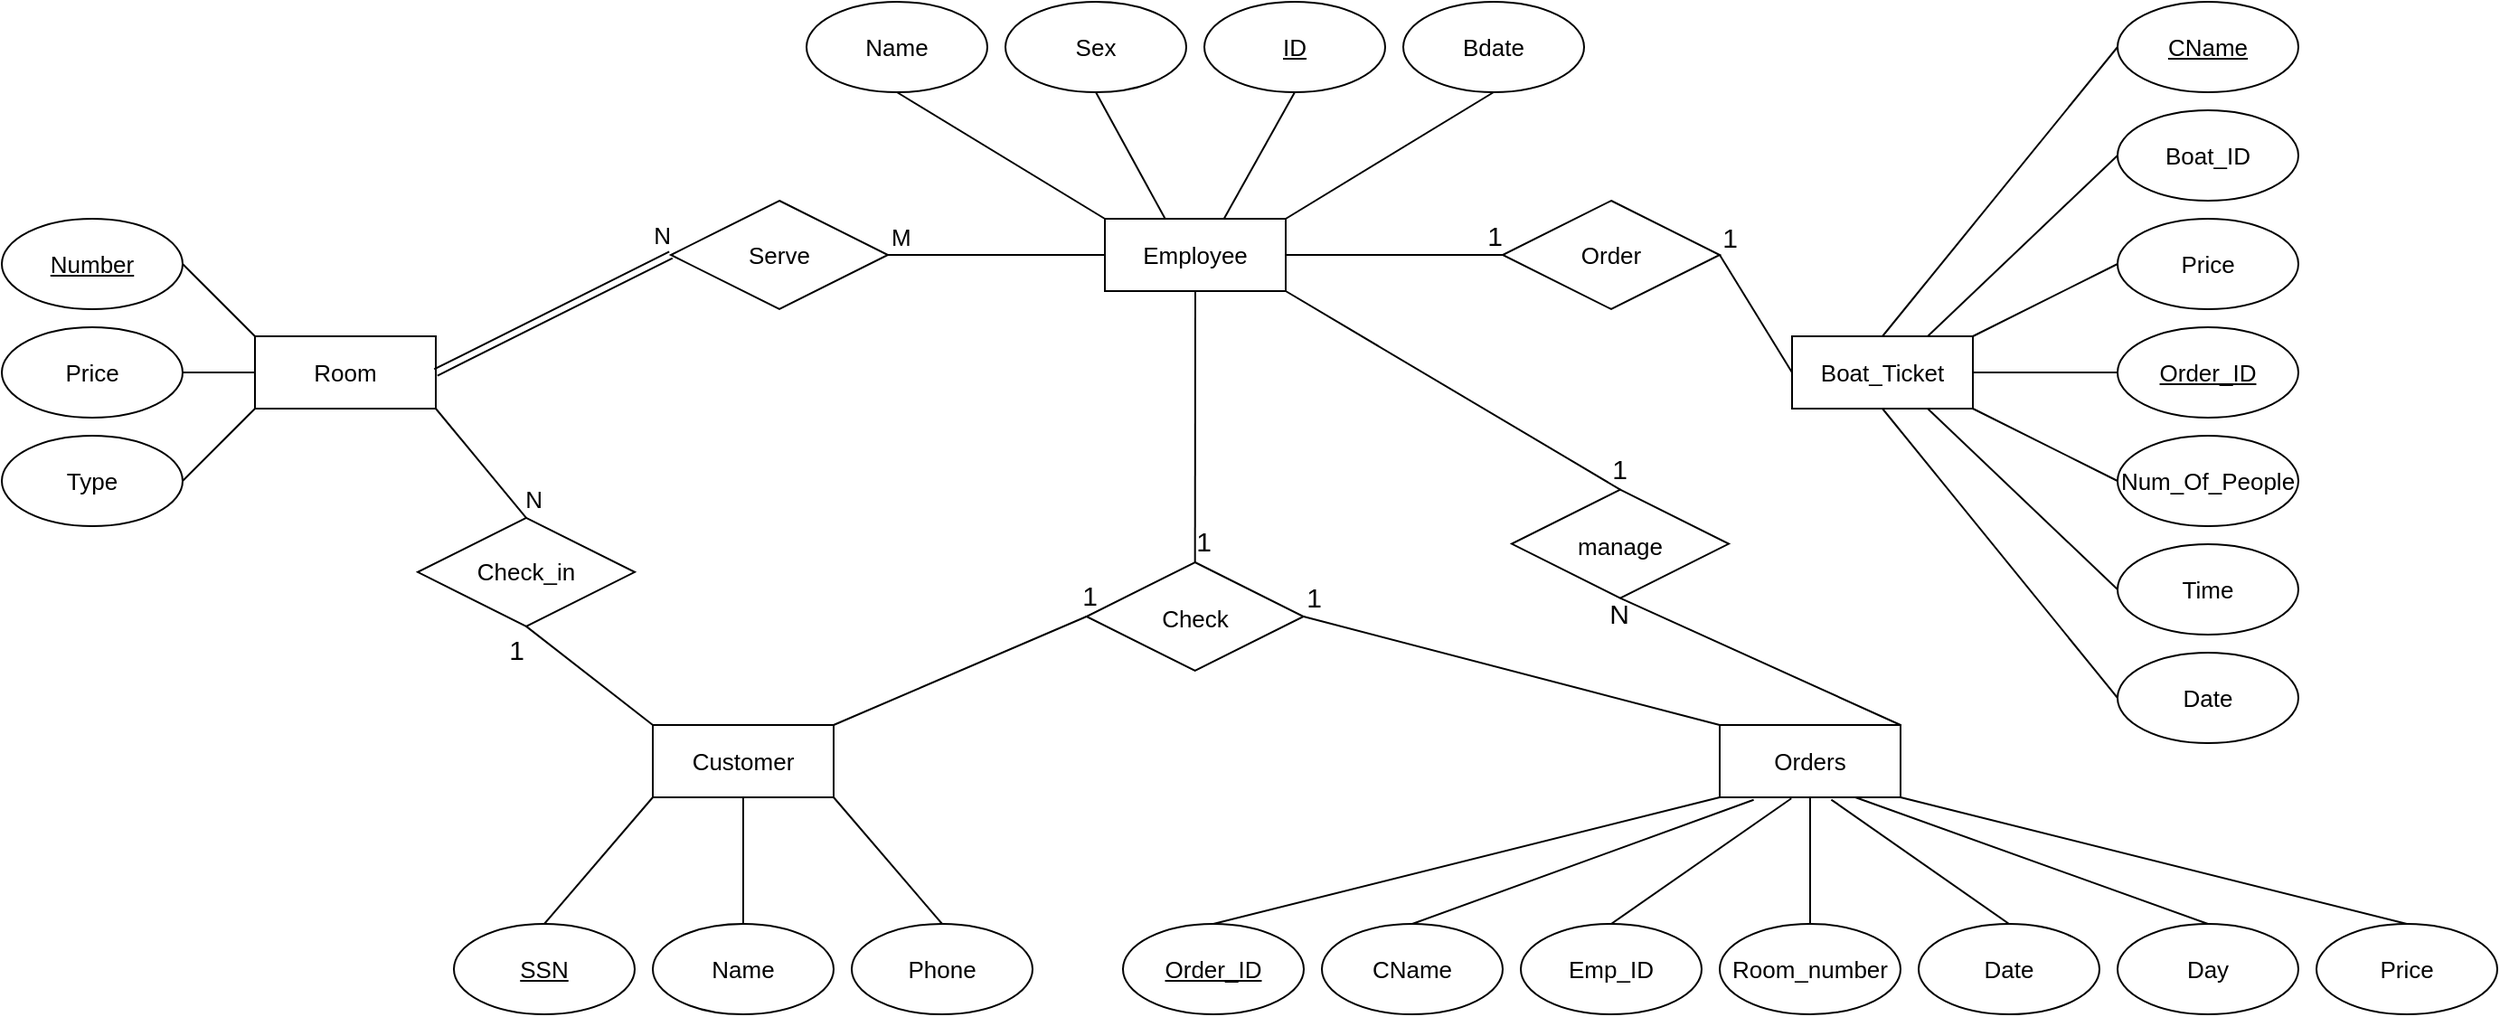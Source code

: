 <mxfile version="20.5.0" type="device"><diagram id="R2lEEEUBdFMjLlhIrx00" name="Page-1"><mxGraphModel dx="2148" dy="684" grid="1" gridSize="10" guides="1" tooltips="1" connect="1" arrows="1" fold="1" page="1" pageScale="1" pageWidth="850" pageHeight="1100" math="0" shadow="0" extFonts="Permanent Marker^https://fonts.googleapis.com/css?family=Permanent+Marker"><root><mxCell id="0"/><mxCell id="1" parent="0"/><mxCell id="vb70NIMnc1QwWpWT0jea-2" value="Customer" style="whiteSpace=wrap;html=1;align=center;fontSize=13;" parent="1" vertex="1"><mxGeometry x="140" y="520" width="100" height="40" as="geometry"/></mxCell><mxCell id="vb70NIMnc1QwWpWT0jea-3" value="Orders" style="whiteSpace=wrap;html=1;align=center;fontSize=13;" parent="1" vertex="1"><mxGeometry x="730" y="520" width="100" height="40" as="geometry"/></mxCell><mxCell id="vb70NIMnc1QwWpWT0jea-4" value="Boat_Ticket" style="whiteSpace=wrap;html=1;align=center;fontSize=13;" parent="1" vertex="1"><mxGeometry x="770" y="305" width="100" height="40" as="geometry"/></mxCell><mxCell id="vb70NIMnc1QwWpWT0jea-5" value="Room" style="whiteSpace=wrap;html=1;align=center;fontSize=13;" parent="1" vertex="1"><mxGeometry x="-80" y="305" width="100" height="40" as="geometry"/></mxCell><mxCell id="vb70NIMnc1QwWpWT0jea-6" value="Employee" style="whiteSpace=wrap;html=1;align=center;fontSize=13;" parent="1" vertex="1"><mxGeometry x="390" y="240" width="100" height="40" as="geometry"/></mxCell><mxCell id="vb70NIMnc1QwWpWT0jea-12" value="Name" style="ellipse;whiteSpace=wrap;html=1;align=center;fontSize=13;" parent="1" vertex="1"><mxGeometry x="140" y="630" width="100" height="50" as="geometry"/></mxCell><mxCell id="vb70NIMnc1QwWpWT0jea-13" value="&lt;u style=&quot;font-size: 13px;&quot;&gt;SSN&lt;/u&gt;" style="ellipse;whiteSpace=wrap;html=1;align=center;fontSize=13;" parent="1" vertex="1"><mxGeometry x="30" y="630" width="100" height="50" as="geometry"/></mxCell><mxCell id="vb70NIMnc1QwWpWT0jea-15" value="Phone" style="ellipse;whiteSpace=wrap;html=1;align=center;fontSize=13;" parent="1" vertex="1"><mxGeometry x="250" y="630" width="100" height="50" as="geometry"/></mxCell><mxCell id="vb70NIMnc1QwWpWT0jea-17" value="Name" style="ellipse;whiteSpace=wrap;html=1;align=center;fontSize=13;" parent="1" vertex="1"><mxGeometry x="225" y="120" width="100" height="50" as="geometry"/></mxCell><mxCell id="vb70NIMnc1QwWpWT0jea-18" value="Sex" style="ellipse;whiteSpace=wrap;html=1;align=center;fontSize=13;" parent="1" vertex="1"><mxGeometry x="335" y="120" width="100" height="50" as="geometry"/></mxCell><mxCell id="vb70NIMnc1QwWpWT0jea-19" value="&lt;u style=&quot;font-size: 13px;&quot;&gt;ID&lt;/u&gt;" style="ellipse;whiteSpace=wrap;html=1;align=center;fontSize=13;" parent="1" vertex="1"><mxGeometry x="445" y="120" width="100" height="50" as="geometry"/></mxCell><mxCell id="vb70NIMnc1QwWpWT0jea-20" value="Bdate" style="ellipse;whiteSpace=wrap;html=1;align=center;fontSize=13;" parent="1" vertex="1"><mxGeometry x="555" y="120" width="100" height="50" as="geometry"/></mxCell><mxCell id="vb70NIMnc1QwWpWT0jea-21" value="Type" style="ellipse;whiteSpace=wrap;html=1;align=center;fontSize=13;" parent="1" vertex="1"><mxGeometry x="-220" y="360" width="100" height="50" as="geometry"/></mxCell><mxCell id="vb70NIMnc1QwWpWT0jea-22" value="Price" style="ellipse;whiteSpace=wrap;html=1;align=center;fontSize=13;" parent="1" vertex="1"><mxGeometry x="-220" y="300" width="100" height="50" as="geometry"/></mxCell><mxCell id="vb70NIMnc1QwWpWT0jea-23" value="&lt;u style=&quot;font-size: 13px;&quot;&gt;Number&lt;/u&gt;" style="ellipse;whiteSpace=wrap;html=1;align=center;fontSize=13;" parent="1" vertex="1"><mxGeometry x="-220" y="240" width="100" height="50" as="geometry"/></mxCell><mxCell id="vb70NIMnc1QwWpWT0jea-24" value="Day" style="ellipse;whiteSpace=wrap;html=1;align=center;fontSize=13;" parent="1" vertex="1"><mxGeometry x="950" y="630" width="100" height="50" as="geometry"/></mxCell><mxCell id="vb70NIMnc1QwWpWT0jea-25" value="Date" style="ellipse;whiteSpace=wrap;html=1;align=center;fontSize=13;" parent="1" vertex="1"><mxGeometry x="840" y="630" width="100" height="50" as="geometry"/></mxCell><mxCell id="vb70NIMnc1QwWpWT0jea-26" value="Room_number" style="ellipse;whiteSpace=wrap;html=1;align=center;fontSize=13;" parent="1" vertex="1"><mxGeometry x="730" y="630" width="100" height="50" as="geometry"/></mxCell><mxCell id="vb70NIMnc1QwWpWT0jea-27" value="Emp_ID" style="ellipse;whiteSpace=wrap;html=1;align=center;fontSize=13;" parent="1" vertex="1"><mxGeometry x="620" y="630" width="100" height="50" as="geometry"/></mxCell><mxCell id="vb70NIMnc1QwWpWT0jea-28" value="CName" style="ellipse;whiteSpace=wrap;html=1;align=center;fontSize=13;" parent="1" vertex="1"><mxGeometry x="510" y="630" width="100" height="50" as="geometry"/></mxCell><mxCell id="vb70NIMnc1QwWpWT0jea-29" value="Price" style="ellipse;whiteSpace=wrap;html=1;align=center;fontSize=13;" parent="1" vertex="1"><mxGeometry x="950" y="240" width="100" height="50" as="geometry"/></mxCell><mxCell id="vb70NIMnc1QwWpWT0jea-30" value="Time" style="ellipse;whiteSpace=wrap;html=1;align=center;fontSize=13;" parent="1" vertex="1"><mxGeometry x="950" y="420" width="100" height="50" as="geometry"/></mxCell><mxCell id="vb70NIMnc1QwWpWT0jea-31" value="Date" style="ellipse;whiteSpace=wrap;html=1;align=center;fontSize=13;" parent="1" vertex="1"><mxGeometry x="950" y="480" width="100" height="50" as="geometry"/></mxCell><mxCell id="vb70NIMnc1QwWpWT0jea-32" value="Boat_ID" style="ellipse;whiteSpace=wrap;html=1;align=center;fontSize=13;" parent="1" vertex="1"><mxGeometry x="950" y="180" width="100" height="50" as="geometry"/></mxCell><mxCell id="vb70NIMnc1QwWpWT0jea-33" value="Num_Of_People" style="ellipse;whiteSpace=wrap;html=1;align=center;fontSize=13;" parent="1" vertex="1"><mxGeometry x="950" y="360" width="100" height="50" as="geometry"/></mxCell><mxCell id="vb70NIMnc1QwWpWT0jea-40" value="&lt;u style=&quot;font-size: 13px;&quot;&gt;Order_ID&lt;/u&gt;" style="ellipse;whiteSpace=wrap;html=1;align=center;fontSize=13;" parent="1" vertex="1"><mxGeometry x="400" y="630" width="100" height="50" as="geometry"/></mxCell><mxCell id="vb70NIMnc1QwWpWT0jea-44" value="" style="endArrow=none;html=1;rounded=0;entryX=0.5;entryY=1;entryDx=0;entryDy=0;exitX=0.332;exitY=-0.005;exitDx=0;exitDy=0;exitPerimeter=0;fontSize=13;" parent="1" source="vb70NIMnc1QwWpWT0jea-6" target="vb70NIMnc1QwWpWT0jea-18" edge="1"><mxGeometry width="50" height="50" relative="1" as="geometry"><mxPoint x="240" y="280" as="sourcePoint"/><mxPoint x="290" y="230" as="targetPoint"/></mxGeometry></mxCell><mxCell id="vb70NIMnc1QwWpWT0jea-45" value="" style="endArrow=none;html=1;rounded=0;entryX=0.5;entryY=1;entryDx=0;entryDy=0;exitX=0;exitY=0;exitDx=0;exitDy=0;fontSize=13;" parent="1" source="vb70NIMnc1QwWpWT0jea-6" target="vb70NIMnc1QwWpWT0jea-17" edge="1"><mxGeometry width="50" height="50" relative="1" as="geometry"><mxPoint x="240" y="280" as="sourcePoint"/><mxPoint x="290" y="230" as="targetPoint"/></mxGeometry></mxCell><mxCell id="vb70NIMnc1QwWpWT0jea-46" value="" style="endArrow=none;html=1;rounded=0;entryX=0.5;entryY=1;entryDx=0;entryDy=0;exitX=1;exitY=0;exitDx=0;exitDy=0;fontSize=13;" parent="1" source="vb70NIMnc1QwWpWT0jea-6" target="vb70NIMnc1QwWpWT0jea-20" edge="1"><mxGeometry width="50" height="50" relative="1" as="geometry"><mxPoint x="450" y="250" as="sourcePoint"/><mxPoint x="450" y="180" as="targetPoint"/></mxGeometry></mxCell><mxCell id="vb70NIMnc1QwWpWT0jea-47" value="" style="endArrow=none;html=1;rounded=0;entryX=0.5;entryY=1;entryDx=0;entryDy=0;exitX=0.66;exitY=-0.005;exitDx=0;exitDy=0;exitPerimeter=0;fontSize=13;" parent="1" source="vb70NIMnc1QwWpWT0jea-6" target="vb70NIMnc1QwWpWT0jea-19" edge="1"><mxGeometry width="50" height="50" relative="1" as="geometry"><mxPoint x="460" y="260" as="sourcePoint"/><mxPoint x="460" y="190" as="targetPoint"/></mxGeometry></mxCell><mxCell id="vb70NIMnc1QwWpWT0jea-49" value="" style="endArrow=none;html=1;rounded=0;exitX=0.5;exitY=0;exitDx=0;exitDy=0;entryX=0.5;entryY=1;entryDx=0;entryDy=0;fontSize=13;" parent="1" source="vb70NIMnc1QwWpWT0jea-12" target="vb70NIMnc1QwWpWT0jea-2" edge="1"><mxGeometry width="50" height="50" relative="1" as="geometry"><mxPoint x="210" y="610" as="sourcePoint"/><mxPoint x="210" y="540" as="targetPoint"/></mxGeometry></mxCell><mxCell id="vb70NIMnc1QwWpWT0jea-50" value="" style="endArrow=none;html=1;rounded=0;entryX=0;entryY=1;entryDx=0;entryDy=0;exitX=0.5;exitY=0;exitDx=0;exitDy=0;fontSize=13;" parent="1" source="vb70NIMnc1QwWpWT0jea-13" target="vb70NIMnc1QwWpWT0jea-2" edge="1"><mxGeometry width="50" height="50" relative="1" as="geometry"><mxPoint x="185" y="610" as="sourcePoint"/><mxPoint x="100" y="540" as="targetPoint"/></mxGeometry></mxCell><mxCell id="vb70NIMnc1QwWpWT0jea-52" value="" style="endArrow=none;html=1;rounded=0;entryX=1;entryY=1;entryDx=0;entryDy=0;exitX=0.5;exitY=0;exitDx=0;exitDy=0;fontSize=13;" parent="1" source="vb70NIMnc1QwWpWT0jea-15" target="vb70NIMnc1QwWpWT0jea-2" edge="1"><mxGeometry width="50" height="50" relative="1" as="geometry"><mxPoint x="235" y="610" as="sourcePoint"/><mxPoint x="320" y="540" as="targetPoint"/></mxGeometry></mxCell><mxCell id="vb70NIMnc1QwWpWT0jea-53" value="" style="endArrow=none;html=1;rounded=0;entryX=0;entryY=1;entryDx=0;entryDy=0;exitX=0.5;exitY=0;exitDx=0;exitDy=0;fontSize=13;" parent="1" source="vb70NIMnc1QwWpWT0jea-40" target="vb70NIMnc1QwWpWT0jea-3" edge="1"><mxGeometry width="50" height="50" relative="1" as="geometry"><mxPoint x="655" y="600" as="sourcePoint"/><mxPoint x="485" y="560" as="targetPoint"/></mxGeometry></mxCell><mxCell id="vb70NIMnc1QwWpWT0jea-54" value="" style="endArrow=none;html=1;rounded=0;entryX=0.396;entryY=1.015;entryDx=0;entryDy=0;exitX=0.5;exitY=0;exitDx=0;exitDy=0;entryPerimeter=0;fontSize=13;" parent="1" source="vb70NIMnc1QwWpWT0jea-27" target="vb70NIMnc1QwWpWT0jea-3" edge="1"><mxGeometry width="50" height="50" relative="1" as="geometry"><mxPoint x="705" y="600" as="sourcePoint"/><mxPoint x="705" y="560" as="targetPoint"/></mxGeometry></mxCell><mxCell id="vb70NIMnc1QwWpWT0jea-55" value="" style="endArrow=none;html=1;rounded=0;entryX=0.188;entryY=1.035;entryDx=0;entryDy=0;exitX=0.5;exitY=0;exitDx=0;exitDy=0;entryPerimeter=0;fontSize=13;" parent="1" source="vb70NIMnc1QwWpWT0jea-28" target="vb70NIMnc1QwWpWT0jea-3" edge="1"><mxGeometry width="50" height="50" relative="1" as="geometry"><mxPoint x="680" y="600" as="sourcePoint"/><mxPoint x="595" y="560" as="targetPoint"/></mxGeometry></mxCell><mxCell id="vb70NIMnc1QwWpWT0jea-56" value="" style="endArrow=none;html=1;rounded=0;entryX=0.617;entryY=1.032;entryDx=0;entryDy=0;exitX=0.5;exitY=0;exitDx=0;exitDy=0;entryPerimeter=0;fontSize=13;" parent="1" source="vb70NIMnc1QwWpWT0jea-25" target="vb70NIMnc1QwWpWT0jea-3" edge="1"><mxGeometry width="50" height="50" relative="1" as="geometry"><mxPoint x="755" y="600" as="sourcePoint"/><mxPoint x="925" y="560" as="targetPoint"/></mxGeometry></mxCell><mxCell id="vb70NIMnc1QwWpWT0jea-57" value="" style="endArrow=none;html=1;rounded=0;entryX=0.5;entryY=1;entryDx=0;entryDy=0;exitX=0.5;exitY=0;exitDx=0;exitDy=0;fontSize=13;" parent="1" source="vb70NIMnc1QwWpWT0jea-26" target="vb70NIMnc1QwWpWT0jea-3" edge="1"><mxGeometry width="50" height="50" relative="1" as="geometry"><mxPoint x="730" y="600" as="sourcePoint"/><mxPoint x="815" y="560" as="targetPoint"/></mxGeometry></mxCell><mxCell id="vb70NIMnc1QwWpWT0jea-58" value="" style="endArrow=none;html=1;rounded=0;entryX=0.5;entryY=0;entryDx=0;entryDy=0;exitX=0.75;exitY=1;exitDx=0;exitDy=0;fontSize=13;" parent="1" source="vb70NIMnc1QwWpWT0jea-3" target="vb70NIMnc1QwWpWT0jea-24" edge="1"><mxGeometry width="50" height="50" relative="1" as="geometry"><mxPoint x="825" y="550" as="sourcePoint"/><mxPoint x="995" y="510" as="targetPoint"/></mxGeometry></mxCell><mxCell id="vb70NIMnc1QwWpWT0jea-59" value="" style="endArrow=none;html=1;rounded=0;entryX=0;entryY=0.5;entryDx=0;entryDy=0;exitX=0.75;exitY=0;exitDx=0;exitDy=0;fontSize=13;" parent="1" source="vb70NIMnc1QwWpWT0jea-4" target="vb70NIMnc1QwWpWT0jea-32" edge="1"><mxGeometry width="50" height="50" relative="1" as="geometry"><mxPoint x="680" y="220" as="sourcePoint"/><mxPoint x="730" y="170" as="targetPoint"/></mxGeometry></mxCell><mxCell id="vb70NIMnc1QwWpWT0jea-60" value="" style="endArrow=none;html=1;rounded=0;entryX=0;entryY=0.5;entryDx=0;entryDy=0;exitX=1;exitY=0;exitDx=0;exitDy=0;fontSize=13;" parent="1" source="vb70NIMnc1QwWpWT0jea-4" target="vb70NIMnc1QwWpWT0jea-29" edge="1"><mxGeometry width="50" height="50" relative="1" as="geometry"><mxPoint x="690" y="230" as="sourcePoint"/><mxPoint x="740" y="180" as="targetPoint"/></mxGeometry></mxCell><mxCell id="vb70NIMnc1QwWpWT0jea-63" value="" style="endArrow=none;html=1;rounded=0;exitX=0.75;exitY=1;exitDx=0;exitDy=0;entryX=0;entryY=0.5;entryDx=0;entryDy=0;fontSize=13;" parent="1" source="vb70NIMnc1QwWpWT0jea-4" target="vb70NIMnc1QwWpWT0jea-30" edge="1"><mxGeometry width="50" height="50" relative="1" as="geometry"><mxPoint x="720" y="260" as="sourcePoint"/><mxPoint x="770" y="210" as="targetPoint"/><Array as="points"/></mxGeometry></mxCell><mxCell id="vb70NIMnc1QwWpWT0jea-64" value="" style="endArrow=none;html=1;rounded=0;entryX=0;entryY=0.5;entryDx=0;entryDy=0;fontSize=13;exitX=0.5;exitY=1;exitDx=0;exitDy=0;" parent="1" source="vb70NIMnc1QwWpWT0jea-4" target="vb70NIMnc1QwWpWT0jea-31" edge="1"><mxGeometry width="50" height="50" relative="1" as="geometry"><mxPoint x="1240" y="550" as="sourcePoint"/><mxPoint x="780" y="220" as="targetPoint"/></mxGeometry></mxCell><mxCell id="vb70NIMnc1QwWpWT0jea-65" value="" style="endArrow=none;html=1;rounded=0;entryX=0;entryY=0.5;entryDx=0;entryDy=0;exitX=1;exitY=1;exitDx=0;exitDy=0;fontSize=13;" parent="1" source="vb70NIMnc1QwWpWT0jea-4" target="vb70NIMnc1QwWpWT0jea-33" edge="1"><mxGeometry width="50" height="50" relative="1" as="geometry"><mxPoint x="910" y="345" as="sourcePoint"/><mxPoint x="950" y="385" as="targetPoint"/></mxGeometry></mxCell><mxCell id="vb70NIMnc1QwWpWT0jea-66" value="" style="endArrow=none;html=1;rounded=0;exitX=0;exitY=0;exitDx=0;exitDy=0;entryX=1;entryY=0.5;entryDx=0;entryDy=0;fontSize=13;" parent="1" source="vb70NIMnc1QwWpWT0jea-5" target="vb70NIMnc1QwWpWT0jea-23" edge="1"><mxGeometry width="50" height="50" relative="1" as="geometry"><mxPoint x="-50" y="275" as="sourcePoint"/><mxPoint x="-80" y="205" as="targetPoint"/></mxGeometry></mxCell><mxCell id="vb70NIMnc1QwWpWT0jea-67" value="" style="endArrow=none;html=1;rounded=0;exitX=0;exitY=1;exitDx=0;exitDy=0;entryX=1;entryY=0.5;entryDx=0;entryDy=0;fontSize=13;" parent="1" source="vb70NIMnc1QwWpWT0jea-5" target="vb70NIMnc1QwWpWT0jea-21" edge="1"><mxGeometry width="50" height="50" relative="1" as="geometry"><mxPoint x="10" y="235" as="sourcePoint"/><mxPoint x="-20" y="165" as="targetPoint"/></mxGeometry></mxCell><mxCell id="vb70NIMnc1QwWpWT0jea-68" value="" style="endArrow=none;html=1;rounded=0;exitX=0;exitY=0.5;exitDx=0;exitDy=0;entryX=1;entryY=0.5;entryDx=0;entryDy=0;fontSize=13;" parent="1" source="vb70NIMnc1QwWpWT0jea-5" target="vb70NIMnc1QwWpWT0jea-22" edge="1"><mxGeometry width="50" height="50" relative="1" as="geometry"><mxPoint x="-50" y="225" as="sourcePoint"/><mxPoint x="-80" y="155" as="targetPoint"/></mxGeometry></mxCell><mxCell id="vb70NIMnc1QwWpWT0jea-69" value="&lt;u&gt;CName&lt;/u&gt;" style="ellipse;whiteSpace=wrap;html=1;align=center;fontSize=13;" parent="1" vertex="1"><mxGeometry x="950" y="120" width="100" height="50" as="geometry"/></mxCell><mxCell id="vb70NIMnc1QwWpWT0jea-70" value="" style="endArrow=none;html=1;rounded=0;entryX=0;entryY=0.5;entryDx=0;entryDy=0;exitX=0.5;exitY=0;exitDx=0;exitDy=0;fontSize=13;" parent="1" source="vb70NIMnc1QwWpWT0jea-4" target="vb70NIMnc1QwWpWT0jea-69" edge="1"><mxGeometry width="50" height="50" relative="1" as="geometry"><mxPoint x="810" y="290" as="sourcePoint"/><mxPoint x="915" y="190" as="targetPoint"/></mxGeometry></mxCell><mxCell id="vb70NIMnc1QwWpWT0jea-72" value="Order" style="shape=rhombus;perimeter=rhombusPerimeter;whiteSpace=wrap;html=1;align=center;fontSize=13;" parent="1" vertex="1"><mxGeometry x="610" y="230" width="120" height="60" as="geometry"/></mxCell><mxCell id="vb70NIMnc1QwWpWT0jea-73" value="" style="endArrow=none;html=1;rounded=0;exitX=1;exitY=0.5;exitDx=0;exitDy=0;entryX=0;entryY=0.5;entryDx=0;entryDy=0;fontSize=13;" parent="1" source="vb70NIMnc1QwWpWT0jea-6" target="vb70NIMnc1QwWpWT0jea-72" edge="1"><mxGeometry relative="1" as="geometry"><mxPoint x="620" y="330" as="sourcePoint"/><mxPoint x="780" y="330" as="targetPoint"/></mxGeometry></mxCell><mxCell id="vb70NIMnc1QwWpWT0jea-74" value="1" style="resizable=0;html=1;align=right;verticalAlign=bottom;fontSize=15;" parent="vb70NIMnc1QwWpWT0jea-73" connectable="0" vertex="1"><mxGeometry x="1" relative="1" as="geometry"/></mxCell><mxCell id="vb70NIMnc1QwWpWT0jea-75" value="" style="endArrow=none;html=1;rounded=0;fontSize=15;exitX=1;exitY=0.5;exitDx=0;exitDy=0;entryX=0;entryY=0.5;entryDx=0;entryDy=0;" parent="1" source="vb70NIMnc1QwWpWT0jea-72" target="vb70NIMnc1QwWpWT0jea-4" edge="1"><mxGeometry relative="1" as="geometry"><mxPoint x="620" y="330" as="sourcePoint"/><mxPoint x="780" y="330" as="targetPoint"/></mxGeometry></mxCell><mxCell id="vb70NIMnc1QwWpWT0jea-76" value="1" style="resizable=0;html=1;align=right;verticalAlign=bottom;fontSize=15;" parent="vb70NIMnc1QwWpWT0jea-75" connectable="0" vertex="1"><mxGeometry x="1" relative="1" as="geometry"><mxPoint x="-30" y="-64" as="offset"/></mxGeometry></mxCell><mxCell id="vb70NIMnc1QwWpWT0jea-77" value="&lt;font style=&quot;font-size: 13px;&quot;&gt;manage&lt;/font&gt;" style="shape=rhombus;perimeter=rhombusPerimeter;whiteSpace=wrap;html=1;align=center;fontSize=15;" parent="1" vertex="1"><mxGeometry x="615" y="389.8" width="120" height="60" as="geometry"/></mxCell><mxCell id="vb70NIMnc1QwWpWT0jea-78" value="" style="endArrow=none;html=1;rounded=0;fontSize=15;exitX=1;exitY=1;exitDx=0;exitDy=0;entryX=0.5;entryY=0;entryDx=0;entryDy=0;" parent="1" source="vb70NIMnc1QwWpWT0jea-6" target="vb70NIMnc1QwWpWT0jea-77" edge="1"><mxGeometry relative="1" as="geometry"><mxPoint x="270" y="430" as="sourcePoint"/><mxPoint x="430" y="430" as="targetPoint"/></mxGeometry></mxCell><mxCell id="vb70NIMnc1QwWpWT0jea-79" value="1" style="resizable=0;html=1;align=right;verticalAlign=bottom;fontSize=15;" parent="vb70NIMnc1QwWpWT0jea-78" connectable="0" vertex="1"><mxGeometry x="1" relative="1" as="geometry"><mxPoint x="5" as="offset"/></mxGeometry></mxCell><mxCell id="vb70NIMnc1QwWpWT0jea-81" value="" style="endArrow=none;html=1;rounded=0;fontSize=15;entryX=0.5;entryY=1;entryDx=0;entryDy=0;exitX=1;exitY=0;exitDx=0;exitDy=0;" parent="1" source="vb70NIMnc1QwWpWT0jea-3" target="vb70NIMnc1QwWpWT0jea-77" edge="1"><mxGeometry relative="1" as="geometry"><mxPoint x="270" y="430" as="sourcePoint"/><mxPoint x="430" y="430" as="targetPoint"/></mxGeometry></mxCell><mxCell id="vb70NIMnc1QwWpWT0jea-82" value="N" style="resizable=0;html=1;align=right;verticalAlign=bottom;fontSize=15;" parent="vb70NIMnc1QwWpWT0jea-81" connectable="0" vertex="1"><mxGeometry x="1" relative="1" as="geometry"><mxPoint x="5" y="20" as="offset"/></mxGeometry></mxCell><mxCell id="vb70NIMnc1QwWpWT0jea-83" value="&lt;font style=&quot;font-size: 13px;&quot;&gt;Check&lt;/font&gt;" style="shape=rhombus;perimeter=rhombusPerimeter;whiteSpace=wrap;html=1;align=center;fontSize=15;" parent="1" vertex="1"><mxGeometry x="379.84" y="430" width="120" height="60" as="geometry"/></mxCell><mxCell id="vb70NIMnc1QwWpWT0jea-84" value="" style="endArrow=none;html=1;rounded=0;fontSize=15;exitX=0.5;exitY=1;exitDx=0;exitDy=0;entryX=0.5;entryY=0;entryDx=0;entryDy=0;" parent="1" source="vb70NIMnc1QwWpWT0jea-6" target="vb70NIMnc1QwWpWT0jea-83" edge="1"><mxGeometry relative="1" as="geometry"><mxPoint x="500" y="290" as="sourcePoint"/><mxPoint x="680" y="380" as="targetPoint"/></mxGeometry></mxCell><mxCell id="vb70NIMnc1QwWpWT0jea-85" value="1" style="resizable=0;html=1;align=right;verticalAlign=bottom;fontSize=15;" parent="vb70NIMnc1QwWpWT0jea-84" connectable="0" vertex="1"><mxGeometry x="1" relative="1" as="geometry"><mxPoint x="10" as="offset"/></mxGeometry></mxCell><mxCell id="vb70NIMnc1QwWpWT0jea-86" value="" style="endArrow=none;html=1;rounded=0;fontSize=15;exitX=1;exitY=0.5;exitDx=0;exitDy=0;entryX=0;entryY=0;entryDx=0;entryDy=0;" parent="1" source="vb70NIMnc1QwWpWT0jea-83" target="vb70NIMnc1QwWpWT0jea-3" edge="1"><mxGeometry relative="1" as="geometry"><mxPoint x="520" y="440" as="sourcePoint"/><mxPoint x="520" y="530" as="targetPoint"/></mxGeometry></mxCell><mxCell id="vb70NIMnc1QwWpWT0jea-87" value="1" style="resizable=0;html=1;align=right;verticalAlign=bottom;fontSize=15;" parent="vb70NIMnc1QwWpWT0jea-86" connectable="0" vertex="1"><mxGeometry x="1" relative="1" as="geometry"><mxPoint x="-220" y="-60" as="offset"/></mxGeometry></mxCell><mxCell id="vb70NIMnc1QwWpWT0jea-88" value="" style="endArrow=none;html=1;rounded=0;fontSize=15;exitX=0;exitY=0.5;exitDx=0;exitDy=0;entryX=1;entryY=0;entryDx=0;entryDy=0;" parent="1" source="vb70NIMnc1QwWpWT0jea-83" target="vb70NIMnc1QwWpWT0jea-2" edge="1"><mxGeometry relative="1" as="geometry"><mxPoint x="320" y="420" as="sourcePoint"/><mxPoint x="320" y="510" as="targetPoint"/></mxGeometry></mxCell><mxCell id="vb70NIMnc1QwWpWT0jea-89" value="1" style="resizable=0;html=1;align=right;verticalAlign=bottom;fontSize=15;" parent="vb70NIMnc1QwWpWT0jea-88" connectable="0" vertex="1"><mxGeometry x="1" relative="1" as="geometry"><mxPoint x="146" y="-60" as="offset"/></mxGeometry></mxCell><mxCell id="vb70NIMnc1QwWpWT0jea-90" value="Serve" style="shape=rhombus;perimeter=rhombusPerimeter;whiteSpace=wrap;html=1;align=center;fontSize=13;" parent="1" vertex="1"><mxGeometry x="150" y="230" width="120" height="60" as="geometry"/></mxCell><mxCell id="vb70NIMnc1QwWpWT0jea-102" value="Check_in" style="shape=rhombus;perimeter=rhombusPerimeter;whiteSpace=wrap;html=1;align=center;fontSize=13;" parent="1" vertex="1"><mxGeometry x="10" y="405.42" width="120" height="60" as="geometry"/></mxCell><mxCell id="vb70NIMnc1QwWpWT0jea-105" value="" style="endArrow=none;html=1;rounded=0;fontSize=13;entryX=1;entryY=1;entryDx=0;entryDy=0;exitX=0.5;exitY=0;exitDx=0;exitDy=0;" parent="1" source="vb70NIMnc1QwWpWT0jea-102" target="vb70NIMnc1QwWpWT0jea-5" edge="1"><mxGeometry relative="1" as="geometry"><mxPoint x="30" y="389.8" as="sourcePoint"/><mxPoint x="-20" y="279.8" as="targetPoint"/></mxGeometry></mxCell><mxCell id="vb70NIMnc1QwWpWT0jea-106" value="N" style="resizable=0;html=1;align=right;verticalAlign=bottom;fontSize=13;" parent="vb70NIMnc1QwWpWT0jea-105" connectable="0" vertex="1"><mxGeometry x="1" relative="1" as="geometry"><mxPoint x="60" y="61" as="offset"/></mxGeometry></mxCell><mxCell id="vb70NIMnc1QwWpWT0jea-107" value="" style="endArrow=none;html=1;rounded=0;fontSize=15;exitX=0;exitY=0;exitDx=0;exitDy=0;entryX=0.5;entryY=1;entryDx=0;entryDy=0;" parent="1" source="vb70NIMnc1QwWpWT0jea-2" target="vb70NIMnc1QwWpWT0jea-102" edge="1"><mxGeometry relative="1" as="geometry"><mxPoint x="400" y="270" as="sourcePoint"/><mxPoint x="280" y="270" as="targetPoint"/></mxGeometry></mxCell><mxCell id="vb70NIMnc1QwWpWT0jea-108" value="1" style="resizable=0;html=1;align=right;verticalAlign=bottom;fontSize=15;" parent="vb70NIMnc1QwWpWT0jea-107" connectable="0" vertex="1"><mxGeometry x="1" relative="1" as="geometry"><mxPoint y="24" as="offset"/></mxGeometry></mxCell><mxCell id="vb70NIMnc1QwWpWT0jea-109" value="" style="endArrow=none;html=1;rounded=0;fontSize=13;exitX=1;exitY=0.5;exitDx=0;exitDy=0;entryX=0;entryY=0.5;entryDx=0;entryDy=0;" parent="1" source="vb70NIMnc1QwWpWT0jea-90" target="vb70NIMnc1QwWpWT0jea-6" edge="1"><mxGeometry relative="1" as="geometry"><mxPoint x="370" y="530" as="sourcePoint"/><mxPoint x="530" y="530" as="targetPoint"/><Array as="points"/></mxGeometry></mxCell><mxCell id="vb70NIMnc1QwWpWT0jea-110" value="M" style="resizable=0;html=1;align=left;verticalAlign=bottom;fontSize=13;" parent="vb70NIMnc1QwWpWT0jea-109" connectable="0" vertex="1"><mxGeometry x="-1" relative="1" as="geometry"/></mxCell><mxCell id="vb70NIMnc1QwWpWT0jea-112" value="" style="shape=link;html=1;rounded=0;fontSize=13;exitX=1;exitY=0.5;exitDx=0;exitDy=0;entryX=0;entryY=0.5;entryDx=0;entryDy=0;" parent="1" source="vb70NIMnc1QwWpWT0jea-5" target="vb70NIMnc1QwWpWT0jea-90" edge="1"><mxGeometry relative="1" as="geometry"><mxPoint x="410" y="470" as="sourcePoint"/><mxPoint x="570" y="470" as="targetPoint"/></mxGeometry></mxCell><mxCell id="vb70NIMnc1QwWpWT0jea-113" value="N" style="resizable=0;html=1;align=right;verticalAlign=bottom;fontSize=13;" parent="vb70NIMnc1QwWpWT0jea-112" connectable="0" vertex="1"><mxGeometry x="1" relative="1" as="geometry"/></mxCell><mxCell id="vb70NIMnc1QwWpWT0jea-114" value="Price" style="ellipse;whiteSpace=wrap;html=1;align=center;fontSize=13;" parent="1" vertex="1"><mxGeometry x="1060" y="630" width="100" height="50" as="geometry"/></mxCell><mxCell id="vb70NIMnc1QwWpWT0jea-115" value="" style="endArrow=none;html=1;rounded=0;entryX=0.5;entryY=0;entryDx=0;entryDy=0;exitX=1;exitY=1;exitDx=0;exitDy=0;fontSize=13;" parent="1" source="vb70NIMnc1QwWpWT0jea-3" target="vb70NIMnc1QwWpWT0jea-114" edge="1"><mxGeometry width="50" height="50" relative="1" as="geometry"><mxPoint x="815" y="570" as="sourcePoint"/><mxPoint x="1010" y="640" as="targetPoint"/></mxGeometry></mxCell><mxCell id="vb70NIMnc1QwWpWT0jea-118" value="&lt;u style=&quot;font-size: 13px;&quot;&gt;Order_ID&lt;/u&gt;" style="ellipse;whiteSpace=wrap;html=1;align=center;fontSize=13;" parent="1" vertex="1"><mxGeometry x="950" y="300" width="100" height="50" as="geometry"/></mxCell><mxCell id="vb70NIMnc1QwWpWT0jea-119" value="" style="endArrow=none;html=1;rounded=0;entryX=0;entryY=0.5;entryDx=0;entryDy=0;exitX=1;exitY=0.5;exitDx=0;exitDy=0;fontSize=13;" parent="1" source="vb70NIMnc1QwWpWT0jea-4" target="vb70NIMnc1QwWpWT0jea-118" edge="1"><mxGeometry width="50" height="50" relative="1" as="geometry"><mxPoint x="880" y="315" as="sourcePoint"/><mxPoint x="960" y="245" as="targetPoint"/></mxGeometry></mxCell></root></mxGraphModel></diagram></mxfile>